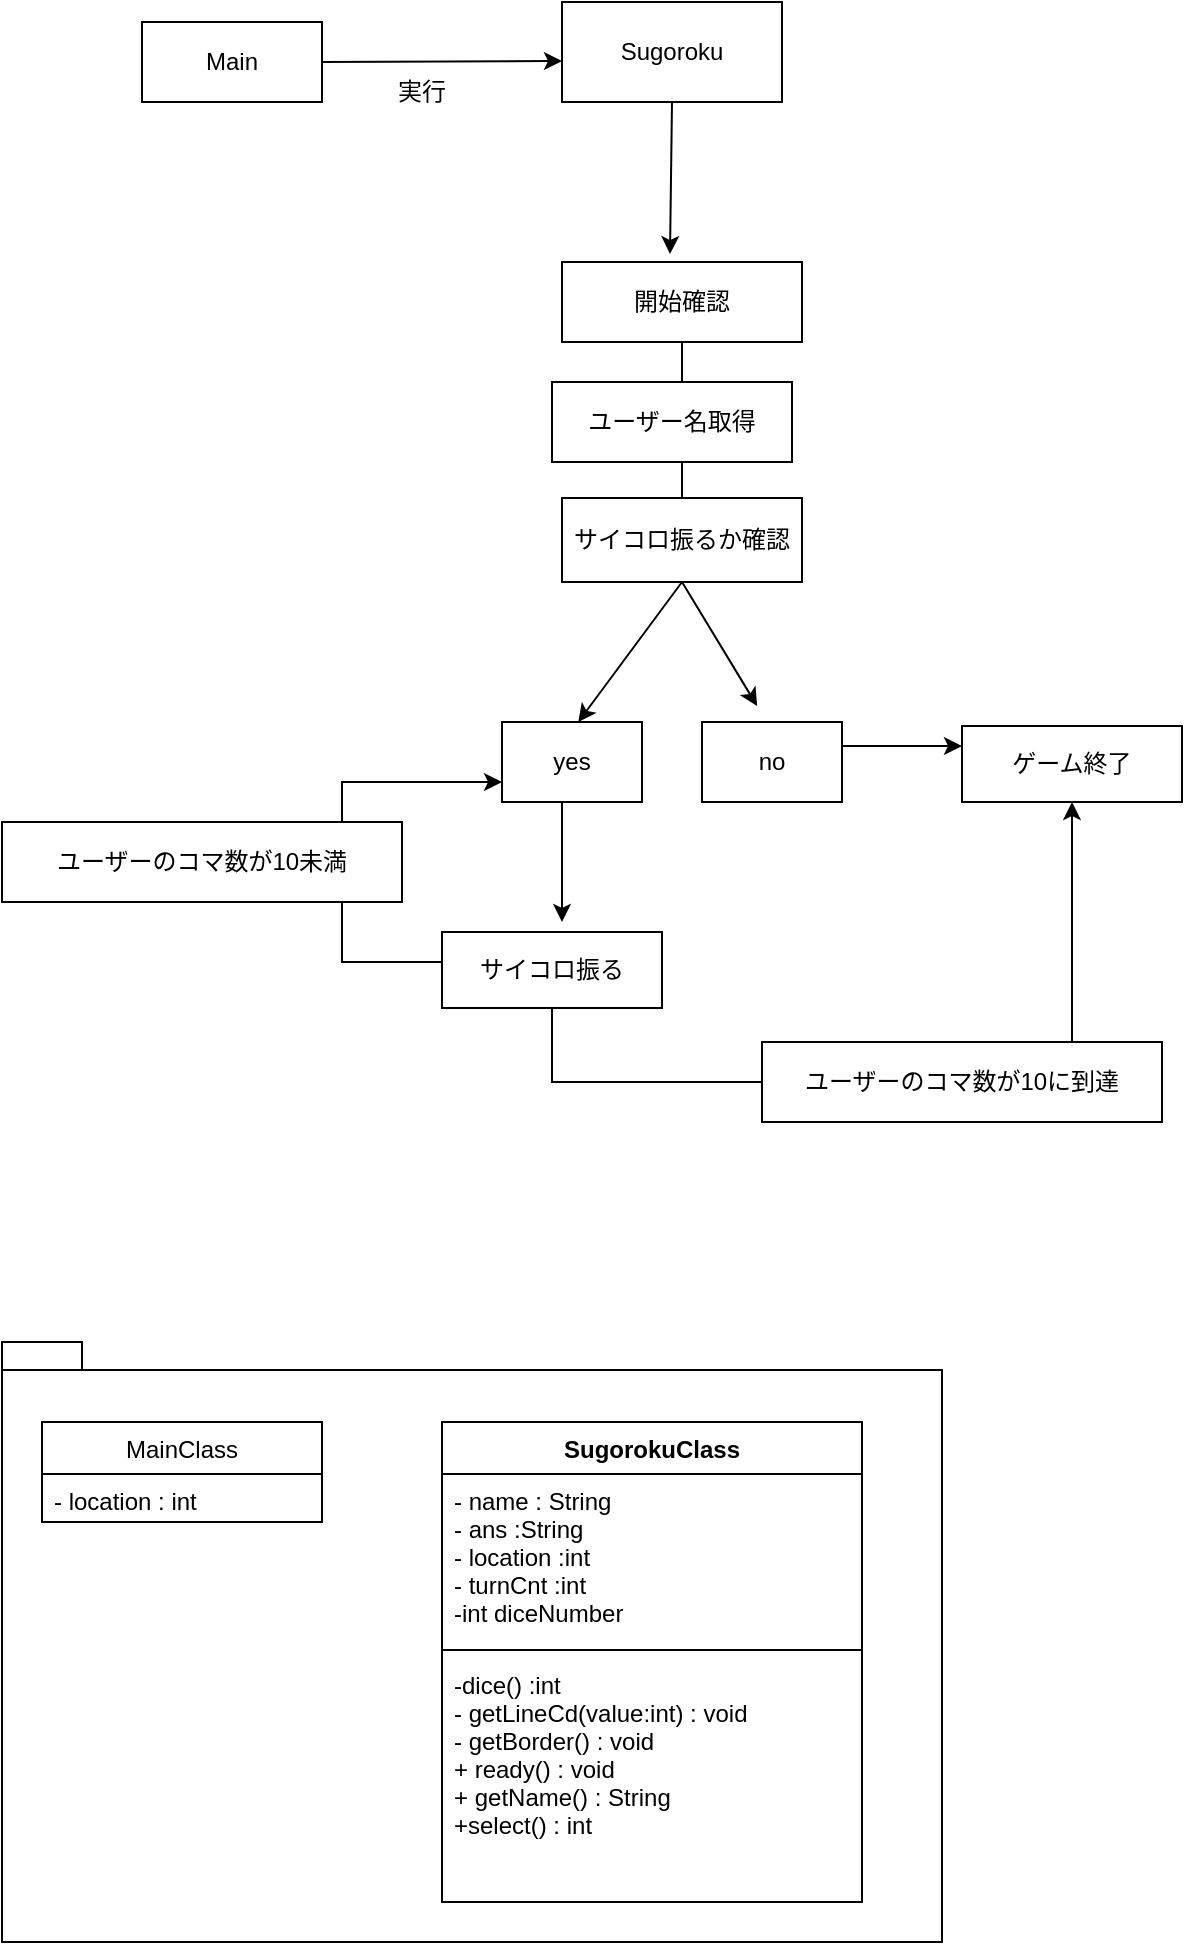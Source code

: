 <mxfile version="20.8.23" type="github">
  <diagram name="ページ1" id="0ta6XOfS64GwJ7nWs06E">
    <mxGraphModel dx="1511" dy="1227" grid="1" gridSize="10" guides="1" tooltips="1" connect="1" arrows="1" fold="1" page="1" pageScale="1" pageWidth="827" pageHeight="1169" math="0" shadow="0">
      <root>
        <mxCell id="0" />
        <mxCell id="1" parent="0" />
        <mxCell id="UnUI35RLRHn_LbMU51n1-19" value="" style="shape=folder;fontStyle=1;spacingTop=10;tabWidth=40;tabHeight=14;tabPosition=left;html=1;rounded=0;" vertex="1" parent="1">
          <mxGeometry x="60" y="790" width="470" height="300" as="geometry" />
        </mxCell>
        <mxCell id="UnUI35RLRHn_LbMU51n1-5" value="MainClass" style="swimlane;fontStyle=0;childLayout=stackLayout;horizontal=1;startSize=26;fillColor=none;horizontalStack=0;resizeParent=1;resizeParentMax=0;resizeLast=0;collapsible=1;marginBottom=0;rounded=0;" vertex="1" parent="1">
          <mxGeometry x="80" y="830" width="140" height="50" as="geometry" />
        </mxCell>
        <mxCell id="UnUI35RLRHn_LbMU51n1-6" value="- location : int" style="text;strokeColor=none;fillColor=none;align=left;verticalAlign=top;spacingLeft=4;spacingRight=4;overflow=hidden;rotatable=0;points=[[0,0.5],[1,0.5]];portConstraint=eastwest;" vertex="1" parent="UnUI35RLRHn_LbMU51n1-5">
          <mxGeometry y="26" width="140" height="24" as="geometry" />
        </mxCell>
        <mxCell id="UnUI35RLRHn_LbMU51n1-14" value="SugorokuClass" style="swimlane;fontStyle=1;align=center;verticalAlign=top;childLayout=stackLayout;horizontal=1;startSize=26;horizontalStack=0;resizeParent=1;resizeParentMax=0;resizeLast=0;collapsible=1;marginBottom=0;rounded=0;" vertex="1" parent="1">
          <mxGeometry x="280" y="830" width="210" height="240" as="geometry" />
        </mxCell>
        <mxCell id="UnUI35RLRHn_LbMU51n1-15" value="- name : String&#xa;- ans :String&#xa;- location :int&#xa;- turnCnt :int&#xa;-int diceNumber&#xa;&#xa;&#xa;" style="text;strokeColor=none;fillColor=none;align=left;verticalAlign=top;spacingLeft=4;spacingRight=4;overflow=hidden;rotatable=0;points=[[0,0.5],[1,0.5]];portConstraint=eastwest;" vertex="1" parent="UnUI35RLRHn_LbMU51n1-14">
          <mxGeometry y="26" width="210" height="84" as="geometry" />
        </mxCell>
        <mxCell id="UnUI35RLRHn_LbMU51n1-16" value="" style="line;strokeWidth=1;fillColor=none;align=left;verticalAlign=middle;spacingTop=-1;spacingLeft=3;spacingRight=3;rotatable=0;labelPosition=right;points=[];portConstraint=eastwest;strokeColor=inherit;rounded=0;" vertex="1" parent="UnUI35RLRHn_LbMU51n1-14">
          <mxGeometry y="110" width="210" height="8" as="geometry" />
        </mxCell>
        <mxCell id="UnUI35RLRHn_LbMU51n1-17" value="-dice() :int&#xa;- getLineCd(value:int) : void&#xa;- getBorder() : void&#xa;+ ready() : void&#xa;+ getName() : String&#xa;+select() : int&#xa;&#xa;" style="text;strokeColor=none;fillColor=none;align=left;verticalAlign=top;spacingLeft=4;spacingRight=4;overflow=hidden;rotatable=0;points=[[0,0.5],[1,0.5]];portConstraint=eastwest;" vertex="1" parent="UnUI35RLRHn_LbMU51n1-14">
          <mxGeometry y="118" width="210" height="122" as="geometry" />
        </mxCell>
        <mxCell id="UnUI35RLRHn_LbMU51n1-21" value="&lt;div&gt;Main&lt;/div&gt;" style="rounded=0;whiteSpace=wrap;html=1;" vertex="1" parent="1">
          <mxGeometry x="130" y="130" width="90" height="40" as="geometry" />
        </mxCell>
        <mxCell id="UnUI35RLRHn_LbMU51n1-23" value="Sugoroku" style="rounded=0;whiteSpace=wrap;html=1;" vertex="1" parent="1">
          <mxGeometry x="340" y="120" width="110" height="50" as="geometry" />
        </mxCell>
        <mxCell id="UnUI35RLRHn_LbMU51n1-27" value="" style="endArrow=classic;html=1;rounded=0;exitX=1;exitY=0.5;exitDx=0;exitDy=0;" edge="1" parent="1" source="UnUI35RLRHn_LbMU51n1-21">
          <mxGeometry width="50" height="50" relative="1" as="geometry">
            <mxPoint x="120" y="149.5" as="sourcePoint" />
            <mxPoint x="340" y="149.5" as="targetPoint" />
          </mxGeometry>
        </mxCell>
        <mxCell id="UnUI35RLRHn_LbMU51n1-28" value="実行" style="text;html=1;strokeColor=none;fillColor=none;align=center;verticalAlign=middle;whiteSpace=wrap;rounded=0;" vertex="1" parent="1">
          <mxGeometry x="240" y="150" width="60" height="30" as="geometry" />
        </mxCell>
        <mxCell id="UnUI35RLRHn_LbMU51n1-32" value="開始確認" style="rounded=0;whiteSpace=wrap;html=1;" vertex="1" parent="1">
          <mxGeometry x="340" y="250" width="120" height="40" as="geometry" />
        </mxCell>
        <mxCell id="UnUI35RLRHn_LbMU51n1-34" value="サイコロ振るか確認" style="rounded=0;whiteSpace=wrap;html=1;" vertex="1" parent="1">
          <mxGeometry x="340" y="368" width="120" height="42" as="geometry" />
        </mxCell>
        <mxCell id="UnUI35RLRHn_LbMU51n1-35" value="yes" style="rounded=0;whiteSpace=wrap;html=1;" vertex="1" parent="1">
          <mxGeometry x="310" y="480" width="70" height="40" as="geometry" />
        </mxCell>
        <mxCell id="UnUI35RLRHn_LbMU51n1-36" value="no" style="rounded=0;whiteSpace=wrap;html=1;" vertex="1" parent="1">
          <mxGeometry x="410" y="480" width="70" height="40" as="geometry" />
        </mxCell>
        <mxCell id="UnUI35RLRHn_LbMU51n1-37" value="" style="endArrow=classic;html=1;rounded=0;exitX=0.5;exitY=1;exitDx=0;exitDy=0;entryX=0.545;entryY=0;entryDx=0;entryDy=0;entryPerimeter=0;" edge="1" parent="1" source="UnUI35RLRHn_LbMU51n1-34" target="UnUI35RLRHn_LbMU51n1-35">
          <mxGeometry width="50" height="50" relative="1" as="geometry">
            <mxPoint x="400" y="708" as="sourcePoint" />
            <mxPoint x="370" y="418" as="targetPoint" />
          </mxGeometry>
        </mxCell>
        <mxCell id="UnUI35RLRHn_LbMU51n1-38" value="" style="endArrow=classic;html=1;rounded=0;exitX=0.5;exitY=1;exitDx=0;exitDy=0;entryX=0.394;entryY=-0.2;entryDx=0;entryDy=0;entryPerimeter=0;" edge="1" parent="1" source="UnUI35RLRHn_LbMU51n1-34" target="UnUI35RLRHn_LbMU51n1-36">
          <mxGeometry width="50" height="50" relative="1" as="geometry">
            <mxPoint x="400" y="708" as="sourcePoint" />
            <mxPoint x="450" y="658" as="targetPoint" />
          </mxGeometry>
        </mxCell>
        <mxCell id="UnUI35RLRHn_LbMU51n1-39" value="" style="endArrow=none;html=1;rounded=0;exitX=0.5;exitY=0;exitDx=0;exitDy=0;entryX=0.5;entryY=1;entryDx=0;entryDy=0;entryPerimeter=0;" edge="1" parent="1" source="UnUI35RLRHn_LbMU51n1-34" target="UnUI35RLRHn_LbMU51n1-32">
          <mxGeometry width="50" height="50" relative="1" as="geometry">
            <mxPoint x="350" y="350" as="sourcePoint" />
            <mxPoint x="400" y="310" as="targetPoint" />
          </mxGeometry>
        </mxCell>
        <mxCell id="UnUI35RLRHn_LbMU51n1-33" value="ユーザー名取得" style="rounded=0;whiteSpace=wrap;html=1;" vertex="1" parent="1">
          <mxGeometry x="335" y="310" width="120" height="40" as="geometry" />
        </mxCell>
        <mxCell id="UnUI35RLRHn_LbMU51n1-46" value="サイコロ振る" style="rounded=0;whiteSpace=wrap;html=1;" vertex="1" parent="1">
          <mxGeometry x="280" y="585" width="110" height="38" as="geometry" />
        </mxCell>
        <mxCell id="UnUI35RLRHn_LbMU51n1-47" value="" style="endArrow=classic;html=1;rounded=0;exitX=0.5;exitY=1;exitDx=0;exitDy=0;" edge="1" parent="1">
          <mxGeometry width="50" height="50" relative="1" as="geometry">
            <mxPoint x="340" y="520" as="sourcePoint" />
            <mxPoint x="340" y="580" as="targetPoint" />
          </mxGeometry>
        </mxCell>
        <mxCell id="UnUI35RLRHn_LbMU51n1-48" value="ゲーム終了" style="rounded=0;whiteSpace=wrap;html=1;" vertex="1" parent="1">
          <mxGeometry x="540" y="482" width="110" height="38" as="geometry" />
        </mxCell>
        <mxCell id="UnUI35RLRHn_LbMU51n1-49" value="" style="endArrow=classic;html=1;rounded=0;" edge="1" parent="1">
          <mxGeometry width="50" height="50" relative="1" as="geometry">
            <mxPoint x="480" y="492" as="sourcePoint" />
            <mxPoint x="540" y="492" as="targetPoint" />
          </mxGeometry>
        </mxCell>
        <mxCell id="UnUI35RLRHn_LbMU51n1-50" value="" style="endArrow=classic;html=1;rounded=0;entryX=0;entryY=0.75;entryDx=0;entryDy=0;" edge="1" parent="1" target="UnUI35RLRHn_LbMU51n1-35">
          <mxGeometry width="50" height="50" relative="1" as="geometry">
            <mxPoint x="280" y="600" as="sourcePoint" />
            <mxPoint x="320" y="530" as="targetPoint" />
            <Array as="points">
              <mxPoint x="230" y="600" />
              <mxPoint x="230" y="510" />
            </Array>
          </mxGeometry>
        </mxCell>
        <mxCell id="UnUI35RLRHn_LbMU51n1-52" value="" style="endArrow=classic;html=1;rounded=0;exitX=0.5;exitY=1;exitDx=0;exitDy=0;entryX=0.5;entryY=1;entryDx=0;entryDy=0;startArrow=none;" edge="1" parent="1" source="UnUI35RLRHn_LbMU51n1-46" target="UnUI35RLRHn_LbMU51n1-48">
          <mxGeometry width="50" height="50" relative="1" as="geometry">
            <mxPoint x="390" y="742" as="sourcePoint" />
            <mxPoint x="440" y="692" as="targetPoint" />
            <Array as="points">
              <mxPoint x="335" y="660" />
              <mxPoint x="595" y="660" />
            </Array>
          </mxGeometry>
        </mxCell>
        <mxCell id="UnUI35RLRHn_LbMU51n1-53" value="ユーザーのコマ数が10に到達" style="rounded=0;whiteSpace=wrap;html=1;" vertex="1" parent="1">
          <mxGeometry x="440" y="640" width="200" height="40" as="geometry" />
        </mxCell>
        <mxCell id="UnUI35RLRHn_LbMU51n1-55" value="" style="endArrow=classic;html=1;rounded=0;exitX=0.5;exitY=1;exitDx=0;exitDy=0;entryX=0.45;entryY=-0.1;entryDx=0;entryDy=0;entryPerimeter=0;" edge="1" parent="1" source="UnUI35RLRHn_LbMU51n1-23" target="UnUI35RLRHn_LbMU51n1-32">
          <mxGeometry width="50" height="50" relative="1" as="geometry">
            <mxPoint x="400" y="180" as="sourcePoint" />
            <mxPoint x="395" y="240" as="targetPoint" />
          </mxGeometry>
        </mxCell>
        <mxCell id="UnUI35RLRHn_LbMU51n1-57" value="ユーザーのコマ数が10未満" style="rounded=0;whiteSpace=wrap;html=1;" vertex="1" parent="1">
          <mxGeometry x="60" y="530" width="200" height="40" as="geometry" />
        </mxCell>
      </root>
    </mxGraphModel>
  </diagram>
</mxfile>
